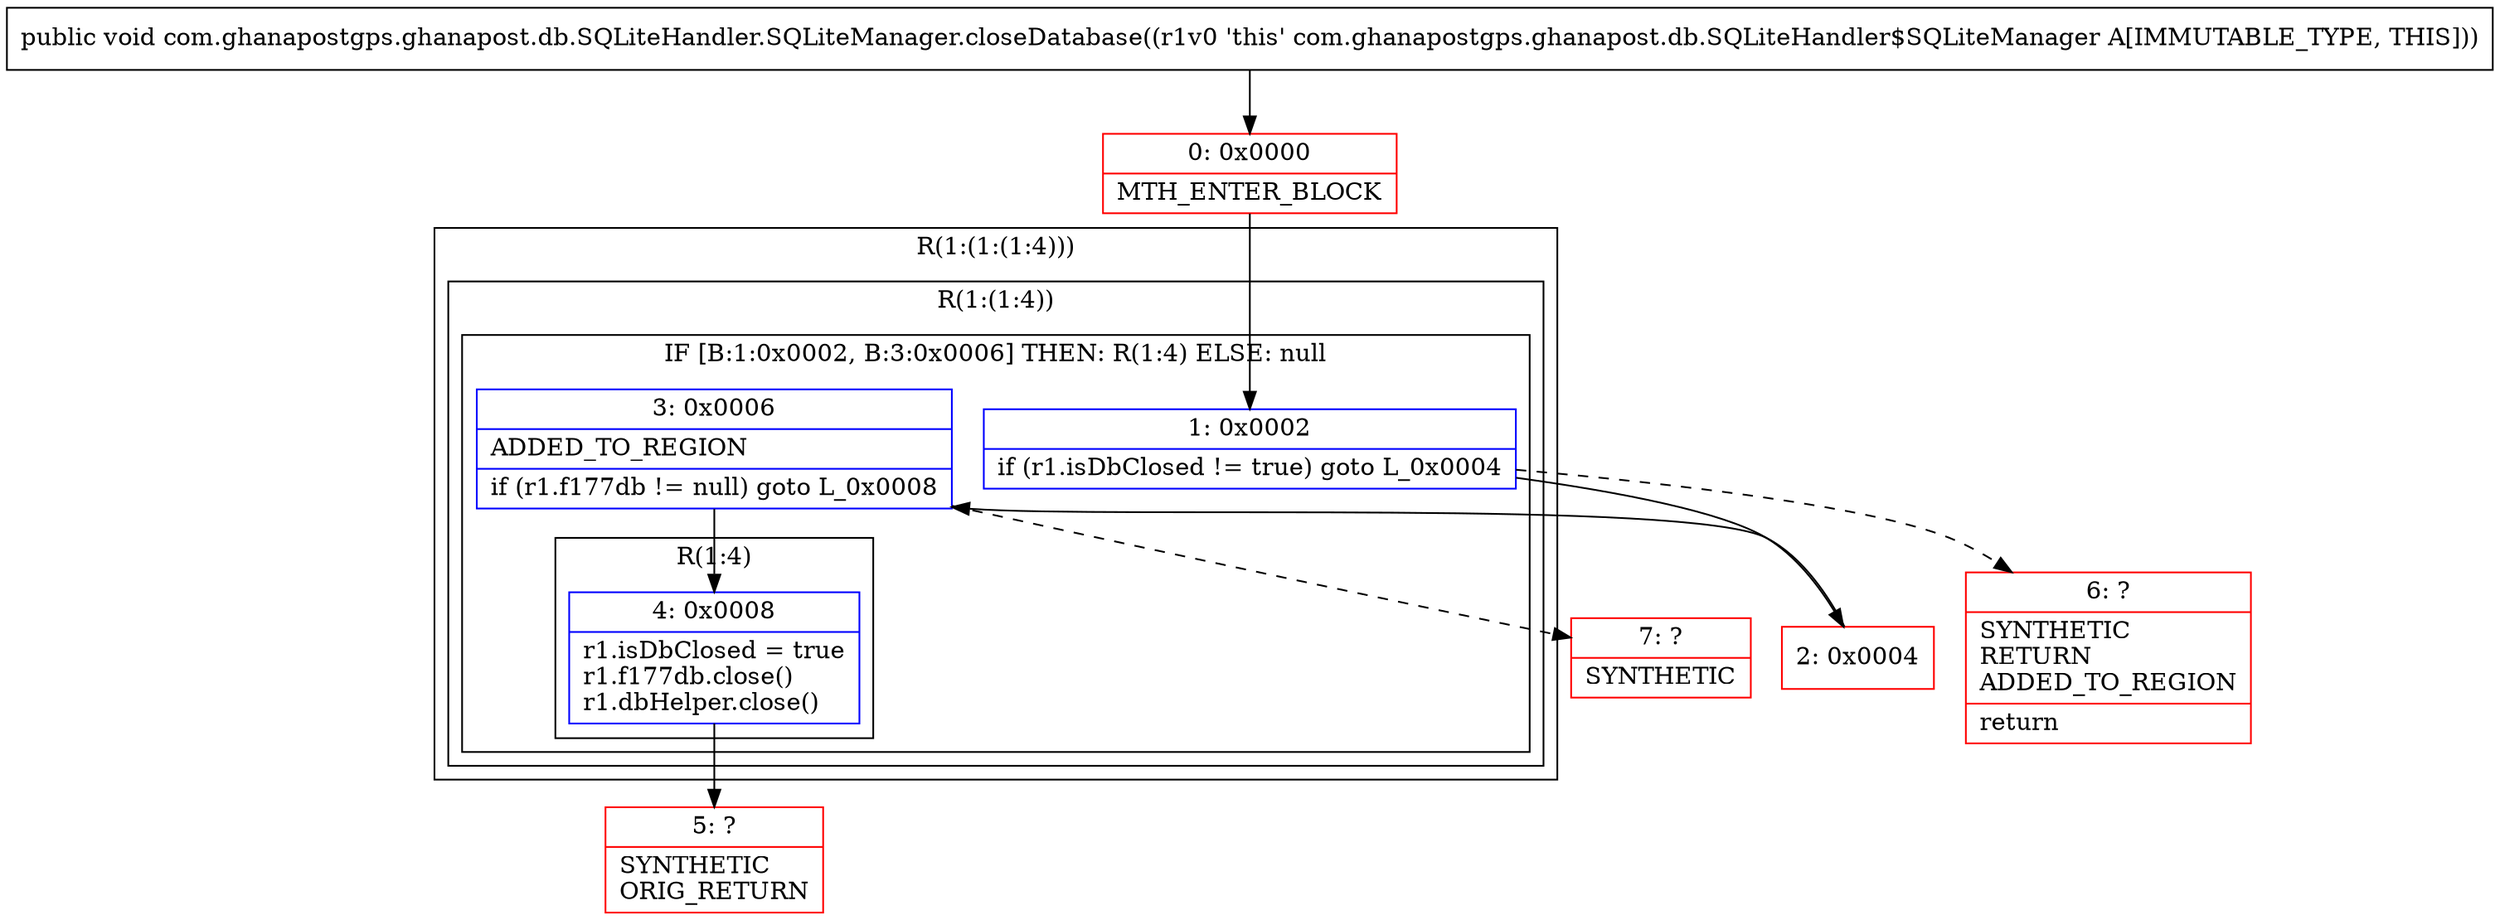 digraph "CFG forcom.ghanapostgps.ghanapost.db.SQLiteHandler.SQLiteManager.closeDatabase()V" {
subgraph cluster_Region_1438726005 {
label = "R(1:(1:(1:4)))";
node [shape=record,color=blue];
subgraph cluster_Region_257653383 {
label = "R(1:(1:4))";
node [shape=record,color=blue];
subgraph cluster_IfRegion_1443691764 {
label = "IF [B:1:0x0002, B:3:0x0006] THEN: R(1:4) ELSE: null";
node [shape=record,color=blue];
Node_1 [shape=record,label="{1\:\ 0x0002|if (r1.isDbClosed != true) goto L_0x0004\l}"];
Node_3 [shape=record,label="{3\:\ 0x0006|ADDED_TO_REGION\l|if (r1.f177db != null) goto L_0x0008\l}"];
subgraph cluster_Region_1649401406 {
label = "R(1:4)";
node [shape=record,color=blue];
Node_4 [shape=record,label="{4\:\ 0x0008|r1.isDbClosed = true\lr1.f177db.close()\lr1.dbHelper.close()\l}"];
}
}
}
}
Node_0 [shape=record,color=red,label="{0\:\ 0x0000|MTH_ENTER_BLOCK\l}"];
Node_2 [shape=record,color=red,label="{2\:\ 0x0004}"];
Node_5 [shape=record,color=red,label="{5\:\ ?|SYNTHETIC\lORIG_RETURN\l}"];
Node_6 [shape=record,color=red,label="{6\:\ ?|SYNTHETIC\lRETURN\lADDED_TO_REGION\l|return\l}"];
Node_7 [shape=record,color=red,label="{7\:\ ?|SYNTHETIC\l}"];
MethodNode[shape=record,label="{public void com.ghanapostgps.ghanapost.db.SQLiteHandler.SQLiteManager.closeDatabase((r1v0 'this' com.ghanapostgps.ghanapost.db.SQLiteHandler$SQLiteManager A[IMMUTABLE_TYPE, THIS])) }"];
MethodNode -> Node_0;
Node_1 -> Node_2;
Node_1 -> Node_6[style=dashed];
Node_3 -> Node_4;
Node_3 -> Node_7[style=dashed];
Node_4 -> Node_5;
Node_0 -> Node_1;
Node_2 -> Node_3;
}

